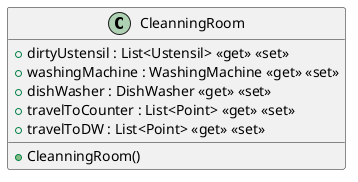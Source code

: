 @startuml
class CleanningRoom {
    + dirtyUstensil : List<Ustensil> <<get>> <<set>>
    + washingMachine : WashingMachine <<get>> <<set>>
    + dishWasher : DishWasher <<get>> <<set>>
    + travelToCounter : List<Point> <<get>> <<set>>
    + travelToDW : List<Point> <<get>> <<set>>
    + CleanningRoom()
}
@enduml
